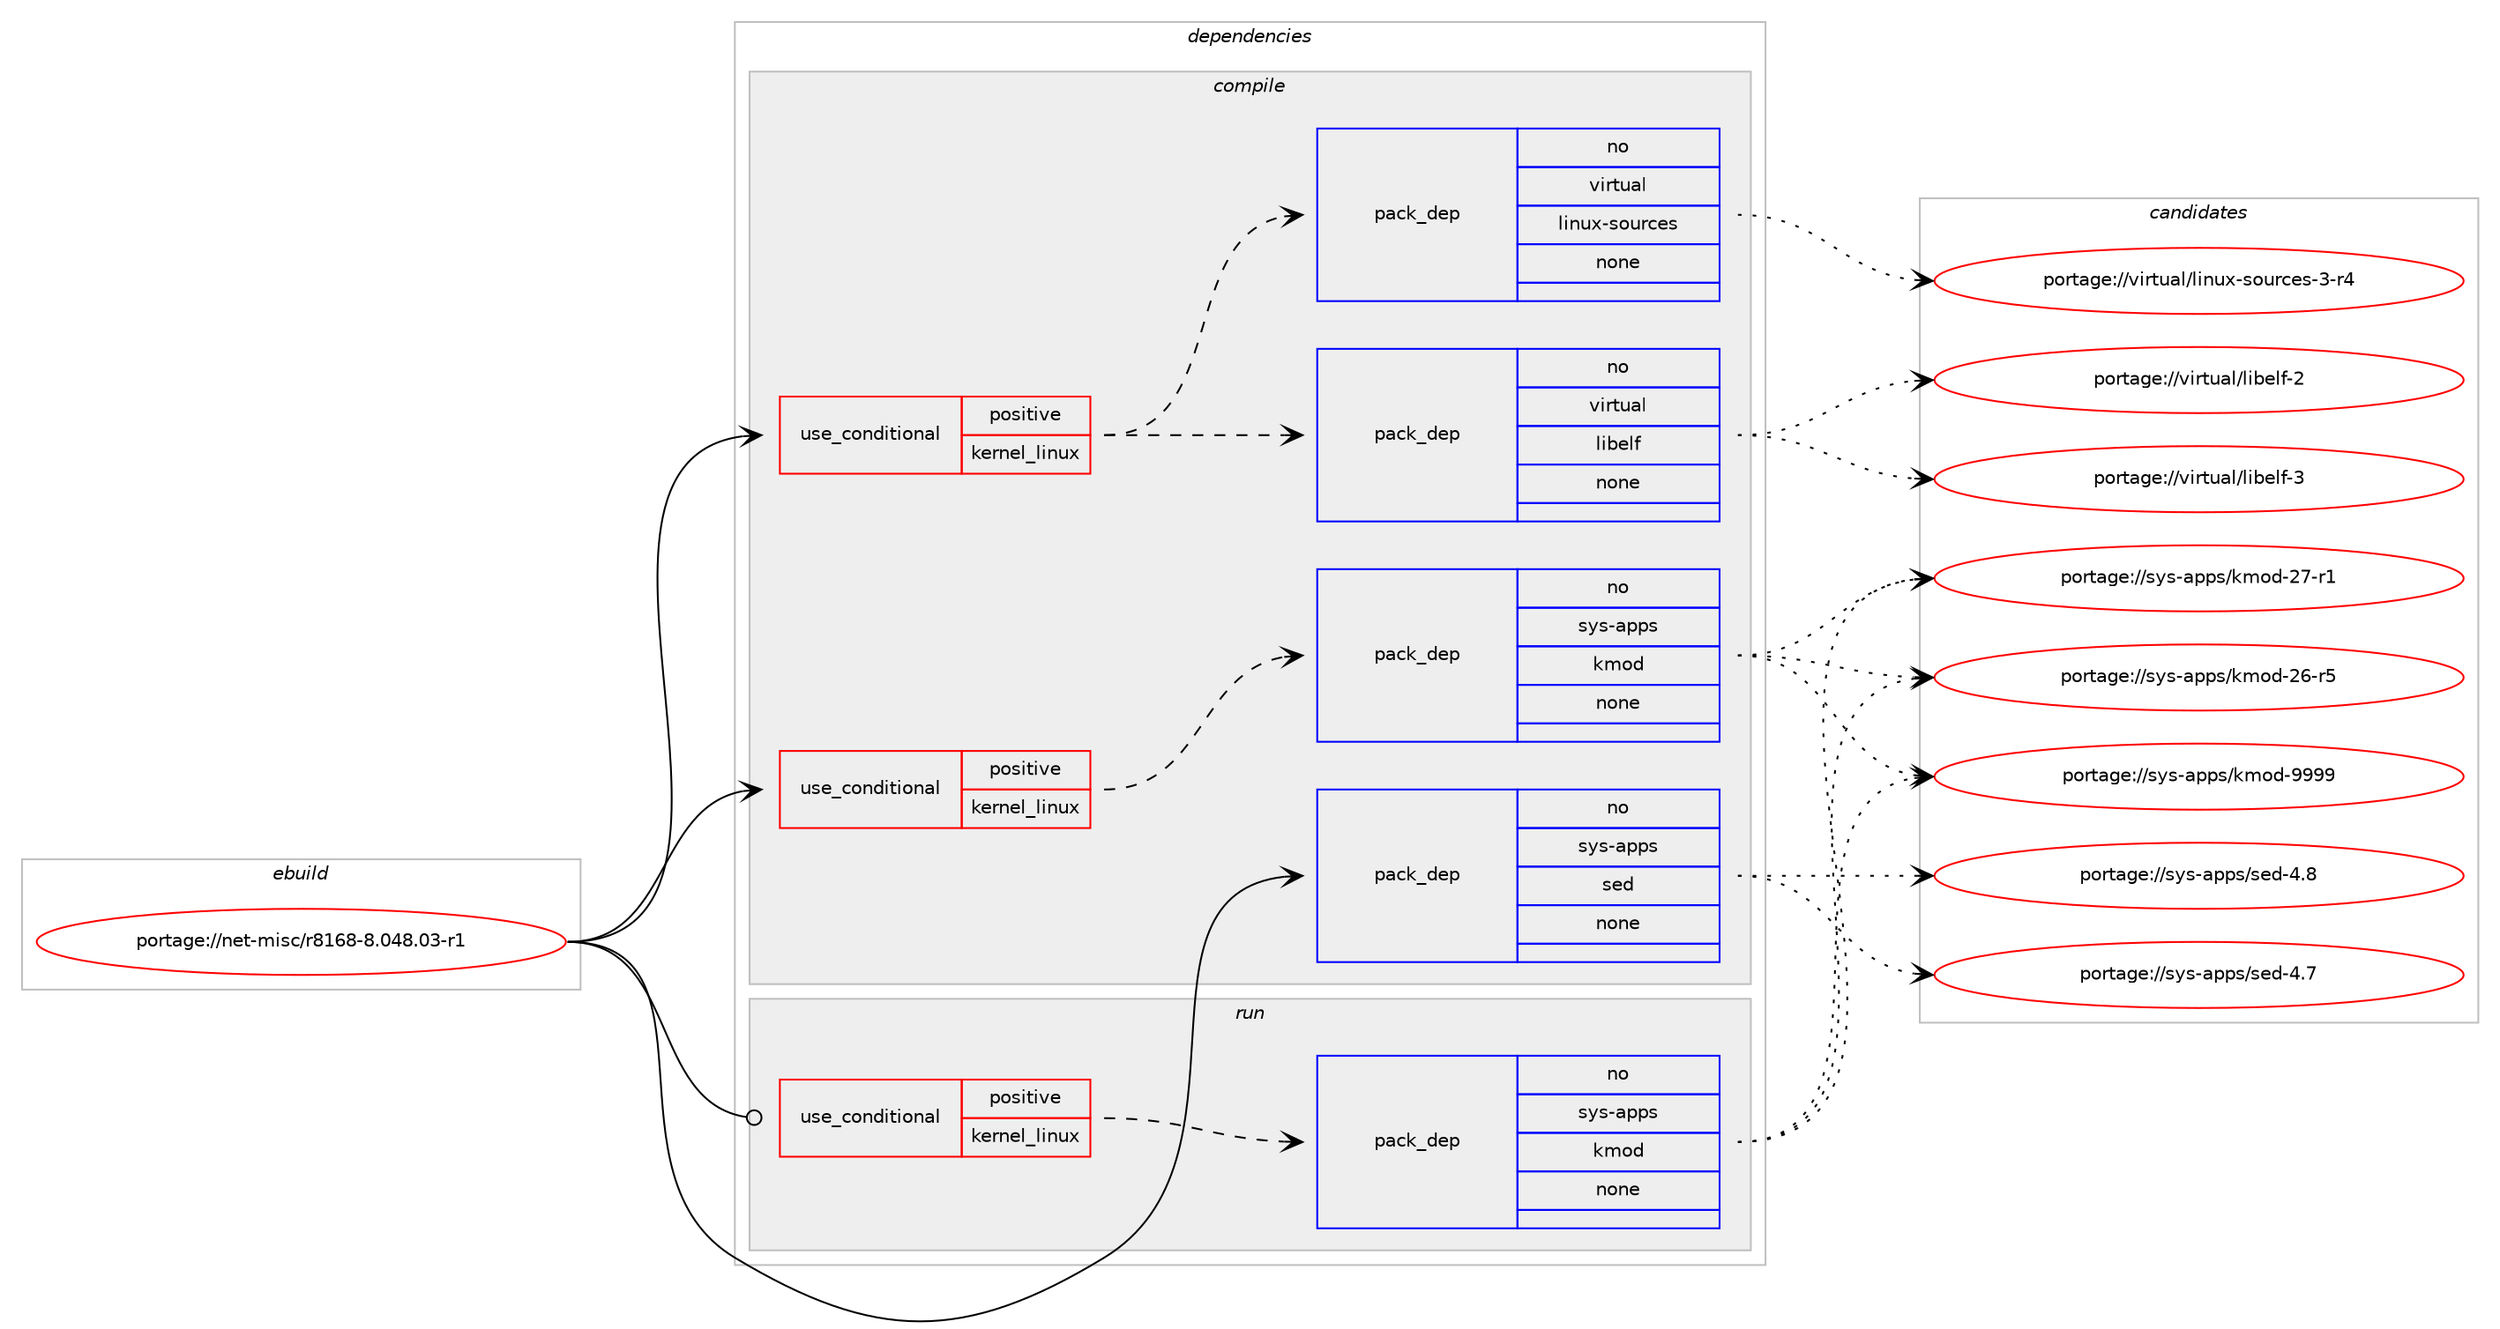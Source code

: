 digraph prolog {

# *************
# Graph options
# *************

newrank=true;
concentrate=true;
compound=true;
graph [rankdir=LR,fontname=Helvetica,fontsize=10,ranksep=1.5];#, ranksep=2.5, nodesep=0.2];
edge  [arrowhead=vee];
node  [fontname=Helvetica,fontsize=10];

# **********
# The ebuild
# **********

subgraph cluster_leftcol {
color=gray;
rank=same;
label=<<i>ebuild</i>>;
id [label="portage://net-misc/r8168-8.048.03-r1", color=red, width=4, href="../net-misc/r8168-8.048.03-r1.svg"];
}

# ****************
# The dependencies
# ****************

subgraph cluster_midcol {
color=gray;
label=<<i>dependencies</i>>;
subgraph cluster_compile {
fillcolor="#eeeeee";
style=filled;
label=<<i>compile</i>>;
subgraph cond520 {
dependency3613 [label=<<TABLE BORDER="0" CELLBORDER="1" CELLSPACING="0" CELLPADDING="4"><TR><TD ROWSPAN="3" CELLPADDING="10">use_conditional</TD></TR><TR><TD>positive</TD></TR><TR><TD>kernel_linux</TD></TR></TABLE>>, shape=none, color=red];
subgraph pack3028 {
dependency3614 [label=<<TABLE BORDER="0" CELLBORDER="1" CELLSPACING="0" CELLPADDING="4" WIDTH="220"><TR><TD ROWSPAN="6" CELLPADDING="30">pack_dep</TD></TR><TR><TD WIDTH="110">no</TD></TR><TR><TD>sys-apps</TD></TR><TR><TD>kmod</TD></TR><TR><TD>none</TD></TR><TR><TD></TD></TR></TABLE>>, shape=none, color=blue];
}
dependency3613:e -> dependency3614:w [weight=20,style="dashed",arrowhead="vee"];
}
id:e -> dependency3613:w [weight=20,style="solid",arrowhead="vee"];
subgraph cond521 {
dependency3615 [label=<<TABLE BORDER="0" CELLBORDER="1" CELLSPACING="0" CELLPADDING="4"><TR><TD ROWSPAN="3" CELLPADDING="10">use_conditional</TD></TR><TR><TD>positive</TD></TR><TR><TD>kernel_linux</TD></TR></TABLE>>, shape=none, color=red];
subgraph pack3029 {
dependency3616 [label=<<TABLE BORDER="0" CELLBORDER="1" CELLSPACING="0" CELLPADDING="4" WIDTH="220"><TR><TD ROWSPAN="6" CELLPADDING="30">pack_dep</TD></TR><TR><TD WIDTH="110">no</TD></TR><TR><TD>virtual</TD></TR><TR><TD>linux-sources</TD></TR><TR><TD>none</TD></TR><TR><TD></TD></TR></TABLE>>, shape=none, color=blue];
}
dependency3615:e -> dependency3616:w [weight=20,style="dashed",arrowhead="vee"];
subgraph pack3030 {
dependency3617 [label=<<TABLE BORDER="0" CELLBORDER="1" CELLSPACING="0" CELLPADDING="4" WIDTH="220"><TR><TD ROWSPAN="6" CELLPADDING="30">pack_dep</TD></TR><TR><TD WIDTH="110">no</TD></TR><TR><TD>virtual</TD></TR><TR><TD>libelf</TD></TR><TR><TD>none</TD></TR><TR><TD></TD></TR></TABLE>>, shape=none, color=blue];
}
dependency3615:e -> dependency3617:w [weight=20,style="dashed",arrowhead="vee"];
}
id:e -> dependency3615:w [weight=20,style="solid",arrowhead="vee"];
subgraph pack3031 {
dependency3618 [label=<<TABLE BORDER="0" CELLBORDER="1" CELLSPACING="0" CELLPADDING="4" WIDTH="220"><TR><TD ROWSPAN="6" CELLPADDING="30">pack_dep</TD></TR><TR><TD WIDTH="110">no</TD></TR><TR><TD>sys-apps</TD></TR><TR><TD>sed</TD></TR><TR><TD>none</TD></TR><TR><TD></TD></TR></TABLE>>, shape=none, color=blue];
}
id:e -> dependency3618:w [weight=20,style="solid",arrowhead="vee"];
}
subgraph cluster_compileandrun {
fillcolor="#eeeeee";
style=filled;
label=<<i>compile and run</i>>;
}
subgraph cluster_run {
fillcolor="#eeeeee";
style=filled;
label=<<i>run</i>>;
subgraph cond522 {
dependency3619 [label=<<TABLE BORDER="0" CELLBORDER="1" CELLSPACING="0" CELLPADDING="4"><TR><TD ROWSPAN="3" CELLPADDING="10">use_conditional</TD></TR><TR><TD>positive</TD></TR><TR><TD>kernel_linux</TD></TR></TABLE>>, shape=none, color=red];
subgraph pack3032 {
dependency3620 [label=<<TABLE BORDER="0" CELLBORDER="1" CELLSPACING="0" CELLPADDING="4" WIDTH="220"><TR><TD ROWSPAN="6" CELLPADDING="30">pack_dep</TD></TR><TR><TD WIDTH="110">no</TD></TR><TR><TD>sys-apps</TD></TR><TR><TD>kmod</TD></TR><TR><TD>none</TD></TR><TR><TD></TD></TR></TABLE>>, shape=none, color=blue];
}
dependency3619:e -> dependency3620:w [weight=20,style="dashed",arrowhead="vee"];
}
id:e -> dependency3619:w [weight=20,style="solid",arrowhead="odot"];
}
}

# **************
# The candidates
# **************

subgraph cluster_choices {
rank=same;
color=gray;
label=<<i>candidates</i>>;

subgraph choice3028 {
color=black;
nodesep=1;
choice1151211154597112112115471071091111004557575757 [label="portage://sys-apps/kmod-9999", color=red, width=4,href="../sys-apps/kmod-9999.svg"];
choice1151211154597112112115471071091111004550554511449 [label="portage://sys-apps/kmod-27-r1", color=red, width=4,href="../sys-apps/kmod-27-r1.svg"];
choice1151211154597112112115471071091111004550544511453 [label="portage://sys-apps/kmod-26-r5", color=red, width=4,href="../sys-apps/kmod-26-r5.svg"];
dependency3614:e -> choice1151211154597112112115471071091111004557575757:w [style=dotted,weight="100"];
dependency3614:e -> choice1151211154597112112115471071091111004550554511449:w [style=dotted,weight="100"];
dependency3614:e -> choice1151211154597112112115471071091111004550544511453:w [style=dotted,weight="100"];
}
subgraph choice3029 {
color=black;
nodesep=1;
choice1181051141161179710847108105110117120451151111171149910111545514511452 [label="portage://virtual/linux-sources-3-r4", color=red, width=4,href="../virtual/linux-sources-3-r4.svg"];
dependency3616:e -> choice1181051141161179710847108105110117120451151111171149910111545514511452:w [style=dotted,weight="100"];
}
subgraph choice3030 {
color=black;
nodesep=1;
choice1181051141161179710847108105981011081024551 [label="portage://virtual/libelf-3", color=red, width=4,href="../virtual/libelf-3.svg"];
choice1181051141161179710847108105981011081024550 [label="portage://virtual/libelf-2", color=red, width=4,href="../virtual/libelf-2.svg"];
dependency3617:e -> choice1181051141161179710847108105981011081024551:w [style=dotted,weight="100"];
dependency3617:e -> choice1181051141161179710847108105981011081024550:w [style=dotted,weight="100"];
}
subgraph choice3031 {
color=black;
nodesep=1;
choice11512111545971121121154711510110045524656 [label="portage://sys-apps/sed-4.8", color=red, width=4,href="../sys-apps/sed-4.8.svg"];
choice11512111545971121121154711510110045524655 [label="portage://sys-apps/sed-4.7", color=red, width=4,href="../sys-apps/sed-4.7.svg"];
dependency3618:e -> choice11512111545971121121154711510110045524656:w [style=dotted,weight="100"];
dependency3618:e -> choice11512111545971121121154711510110045524655:w [style=dotted,weight="100"];
}
subgraph choice3032 {
color=black;
nodesep=1;
choice1151211154597112112115471071091111004557575757 [label="portage://sys-apps/kmod-9999", color=red, width=4,href="../sys-apps/kmod-9999.svg"];
choice1151211154597112112115471071091111004550554511449 [label="portage://sys-apps/kmod-27-r1", color=red, width=4,href="../sys-apps/kmod-27-r1.svg"];
choice1151211154597112112115471071091111004550544511453 [label="portage://sys-apps/kmod-26-r5", color=red, width=4,href="../sys-apps/kmod-26-r5.svg"];
dependency3620:e -> choice1151211154597112112115471071091111004557575757:w [style=dotted,weight="100"];
dependency3620:e -> choice1151211154597112112115471071091111004550554511449:w [style=dotted,weight="100"];
dependency3620:e -> choice1151211154597112112115471071091111004550544511453:w [style=dotted,weight="100"];
}
}

}
